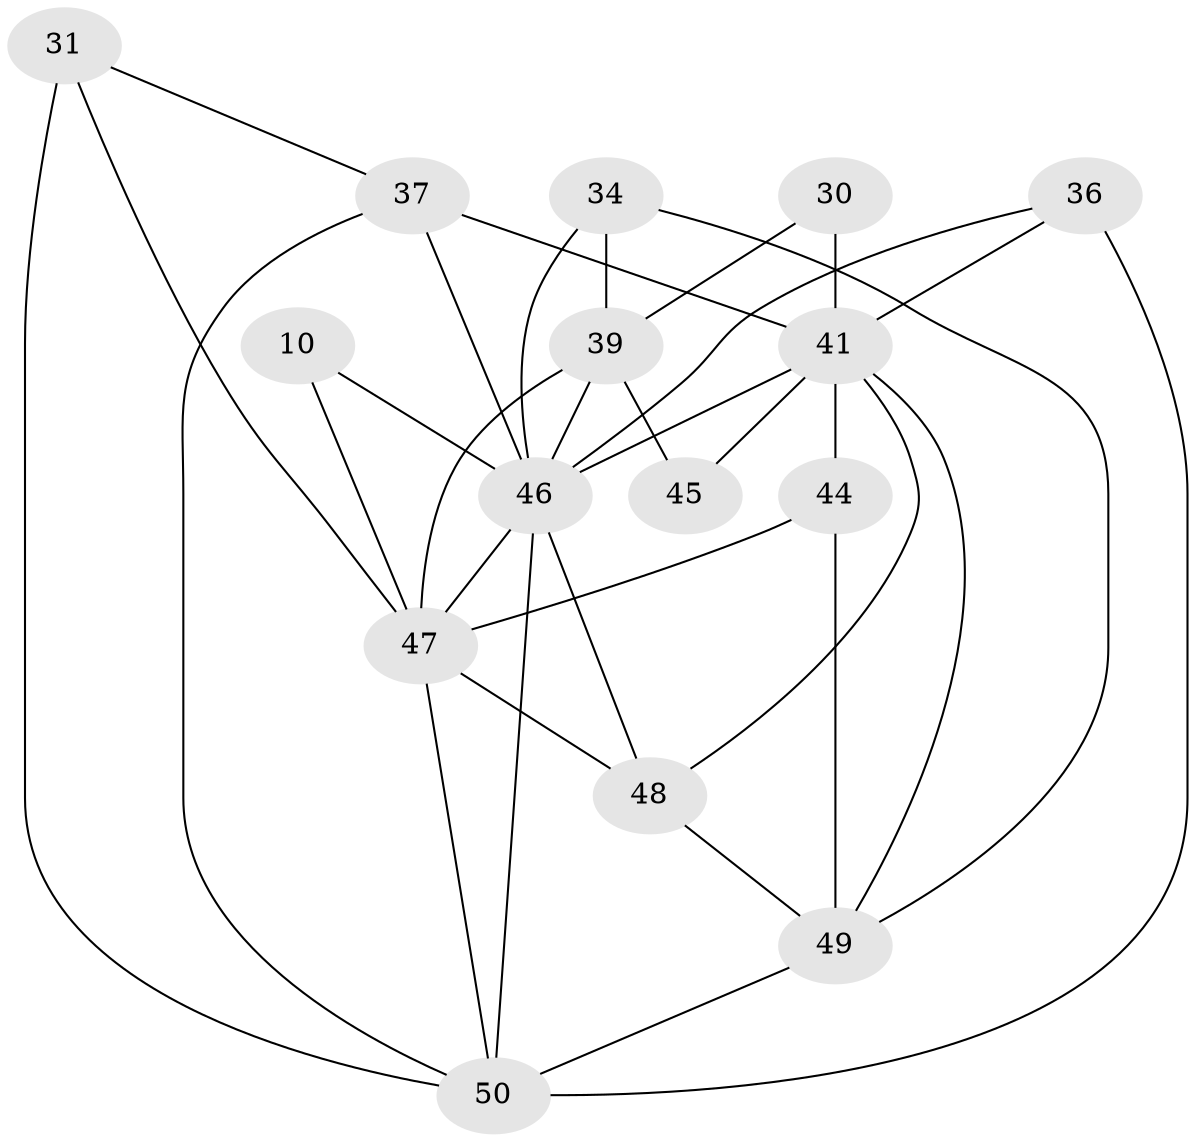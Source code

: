 // original degree distribution, {4: 0.32, 5: 0.2, 3: 0.32, 2: 0.06, 6: 0.08, 8: 0.02}
// Generated by graph-tools (version 1.1) at 2025/53/03/04/25 21:53:00]
// undirected, 15 vertices, 33 edges
graph export_dot {
graph [start="1"]
  node [color=gray90,style=filled];
  10;
  30;
  31 [super="+9"];
  34;
  36;
  37 [super="+27"];
  39 [super="+19+38"];
  41 [super="+11+16+35"];
  44 [super="+20"];
  45;
  46 [super="+25+32+26+40"];
  47 [super="+33+42+43"];
  48 [super="+23+7"];
  49 [super="+12"];
  50 [super="+4+24"];
  10 -- 47;
  10 -- 46;
  30 -- 41 [weight=2];
  30 -- 39;
  31 -- 50 [weight=2];
  31 -- 47;
  31 -- 37;
  34 -- 49 [weight=2];
  34 -- 39 [weight=2];
  34 -- 46;
  36 -- 50 [weight=3];
  36 -- 41;
  36 -- 46 [weight=2];
  37 -- 50 [weight=2];
  37 -- 41;
  37 -- 46 [weight=6];
  39 -- 45;
  39 -- 46 [weight=2];
  39 -- 47 [weight=6];
  41 -- 45 [weight=2];
  41 -- 44 [weight=2];
  41 -- 49;
  41 -- 46 [weight=5];
  41 -- 48;
  44 -- 49 [weight=2];
  44 -- 47 [weight=3];
  46 -- 48;
  46 -- 47 [weight=2];
  46 -- 50;
  47 -- 48 [weight=3];
  47 -- 50;
  48 -- 49;
  49 -- 50;
}
